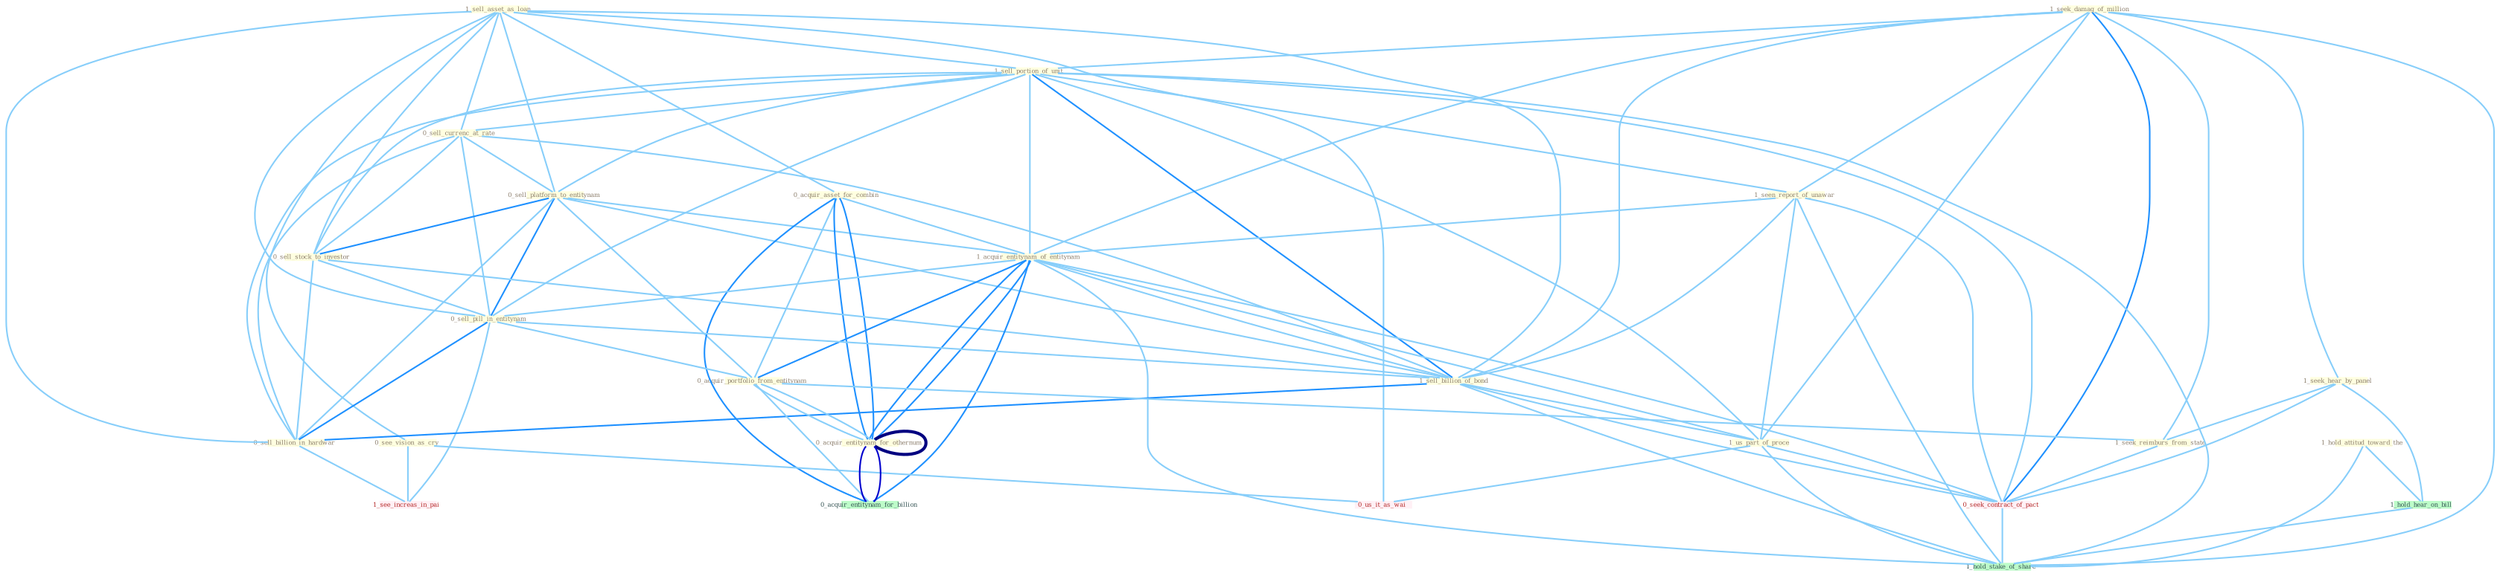Graph G{ 
    node
    [shape=polygon,style=filled,width=.5,height=.06,color="#BDFCC9",fixedsize=true,fontsize=4,
    fontcolor="#2f4f4f"];
    {node
    [color="#ffffe0", fontcolor="#8b7d6b"] "1_sell_asset_as_loan " "1_seek_damag_of_million " "1_sell_portion_of_unit " "0_sell_currenc_at_rate " "0_sell_platform_to_entitynam " "0_acquir_asset_for_combin " "1_seen_report_of_unawar " "0_sell_stock_to_investor " "1_acquir_entitynam_of_entitynam " "0_sell_pill_in_entitynam " "1_hold_attitud_toward_the " "1_sell_billion_of_bond " "0_see_vision_as_cry " "0_acquir_portfolio_from_entitynam " "1_seek_hear_by_panel " "0_acquir_entitynam_for_othernum " "1_seek_reimburs_from_state " "0_sell_billion_in_hardwar " "0_acquir_entitynam_for_othernum " "1_us_part_of_proce "}
{node [color="#fff0f5", fontcolor="#b22222"] "0_seek_contract_of_pact " "0_us_it_as_wai " "1_see_increas_in_pai "}
edge [color="#B0E2FF"];

	"1_sell_asset_as_loan " -- "1_sell_portion_of_unit " [w="1", color="#87cefa" ];
	"1_sell_asset_as_loan " -- "0_sell_currenc_at_rate " [w="1", color="#87cefa" ];
	"1_sell_asset_as_loan " -- "0_sell_platform_to_entitynam " [w="1", color="#87cefa" ];
	"1_sell_asset_as_loan " -- "0_acquir_asset_for_combin " [w="1", color="#87cefa" ];
	"1_sell_asset_as_loan " -- "0_sell_stock_to_investor " [w="1", color="#87cefa" ];
	"1_sell_asset_as_loan " -- "0_sell_pill_in_entitynam " [w="1", color="#87cefa" ];
	"1_sell_asset_as_loan " -- "1_sell_billion_of_bond " [w="1", color="#87cefa" ];
	"1_sell_asset_as_loan " -- "0_see_vision_as_cry " [w="1", color="#87cefa" ];
	"1_sell_asset_as_loan " -- "0_sell_billion_in_hardwar " [w="1", color="#87cefa" ];
	"1_sell_asset_as_loan " -- "0_us_it_as_wai " [w="1", color="#87cefa" ];
	"1_seek_damag_of_million " -- "1_sell_portion_of_unit " [w="1", color="#87cefa" ];
	"1_seek_damag_of_million " -- "1_seen_report_of_unawar " [w="1", color="#87cefa" ];
	"1_seek_damag_of_million " -- "1_acquir_entitynam_of_entitynam " [w="1", color="#87cefa" ];
	"1_seek_damag_of_million " -- "1_sell_billion_of_bond " [w="1", color="#87cefa" ];
	"1_seek_damag_of_million " -- "1_seek_hear_by_panel " [w="1", color="#87cefa" ];
	"1_seek_damag_of_million " -- "1_seek_reimburs_from_state " [w="1", color="#87cefa" ];
	"1_seek_damag_of_million " -- "1_us_part_of_proce " [w="1", color="#87cefa" ];
	"1_seek_damag_of_million " -- "0_seek_contract_of_pact " [w="2", color="#1e90ff" , len=0.8];
	"1_seek_damag_of_million " -- "1_hold_stake_of_share " [w="1", color="#87cefa" ];
	"1_sell_portion_of_unit " -- "0_sell_currenc_at_rate " [w="1", color="#87cefa" ];
	"1_sell_portion_of_unit " -- "0_sell_platform_to_entitynam " [w="1", color="#87cefa" ];
	"1_sell_portion_of_unit " -- "1_seen_report_of_unawar " [w="1", color="#87cefa" ];
	"1_sell_portion_of_unit " -- "0_sell_stock_to_investor " [w="1", color="#87cefa" ];
	"1_sell_portion_of_unit " -- "1_acquir_entitynam_of_entitynam " [w="1", color="#87cefa" ];
	"1_sell_portion_of_unit " -- "0_sell_pill_in_entitynam " [w="1", color="#87cefa" ];
	"1_sell_portion_of_unit " -- "1_sell_billion_of_bond " [w="2", color="#1e90ff" , len=0.8];
	"1_sell_portion_of_unit " -- "0_sell_billion_in_hardwar " [w="1", color="#87cefa" ];
	"1_sell_portion_of_unit " -- "1_us_part_of_proce " [w="1", color="#87cefa" ];
	"1_sell_portion_of_unit " -- "0_seek_contract_of_pact " [w="1", color="#87cefa" ];
	"1_sell_portion_of_unit " -- "1_hold_stake_of_share " [w="1", color="#87cefa" ];
	"0_sell_currenc_at_rate " -- "0_sell_platform_to_entitynam " [w="1", color="#87cefa" ];
	"0_sell_currenc_at_rate " -- "0_sell_stock_to_investor " [w="1", color="#87cefa" ];
	"0_sell_currenc_at_rate " -- "0_sell_pill_in_entitynam " [w="1", color="#87cefa" ];
	"0_sell_currenc_at_rate " -- "1_sell_billion_of_bond " [w="1", color="#87cefa" ];
	"0_sell_currenc_at_rate " -- "0_sell_billion_in_hardwar " [w="1", color="#87cefa" ];
	"0_sell_platform_to_entitynam " -- "0_sell_stock_to_investor " [w="2", color="#1e90ff" , len=0.8];
	"0_sell_platform_to_entitynam " -- "1_acquir_entitynam_of_entitynam " [w="1", color="#87cefa" ];
	"0_sell_platform_to_entitynam " -- "0_sell_pill_in_entitynam " [w="2", color="#1e90ff" , len=0.8];
	"0_sell_platform_to_entitynam " -- "1_sell_billion_of_bond " [w="1", color="#87cefa" ];
	"0_sell_platform_to_entitynam " -- "0_acquir_portfolio_from_entitynam " [w="1", color="#87cefa" ];
	"0_sell_platform_to_entitynam " -- "0_sell_billion_in_hardwar " [w="1", color="#87cefa" ];
	"0_acquir_asset_for_combin " -- "1_acquir_entitynam_of_entitynam " [w="1", color="#87cefa" ];
	"0_acquir_asset_for_combin " -- "0_acquir_portfolio_from_entitynam " [w="1", color="#87cefa" ];
	"0_acquir_asset_for_combin " -- "0_acquir_entitynam_for_othernum " [w="2", color="#1e90ff" , len=0.8];
	"0_acquir_asset_for_combin " -- "0_acquir_entitynam_for_othernum " [w="2", color="#1e90ff" , len=0.8];
	"0_acquir_asset_for_combin " -- "0_acquir_entitynam_for_billion " [w="2", color="#1e90ff" , len=0.8];
	"1_seen_report_of_unawar " -- "1_acquir_entitynam_of_entitynam " [w="1", color="#87cefa" ];
	"1_seen_report_of_unawar " -- "1_sell_billion_of_bond " [w="1", color="#87cefa" ];
	"1_seen_report_of_unawar " -- "1_us_part_of_proce " [w="1", color="#87cefa" ];
	"1_seen_report_of_unawar " -- "0_seek_contract_of_pact " [w="1", color="#87cefa" ];
	"1_seen_report_of_unawar " -- "1_hold_stake_of_share " [w="1", color="#87cefa" ];
	"0_sell_stock_to_investor " -- "0_sell_pill_in_entitynam " [w="1", color="#87cefa" ];
	"0_sell_stock_to_investor " -- "1_sell_billion_of_bond " [w="1", color="#87cefa" ];
	"0_sell_stock_to_investor " -- "0_sell_billion_in_hardwar " [w="1", color="#87cefa" ];
	"1_acquir_entitynam_of_entitynam " -- "0_sell_pill_in_entitynam " [w="1", color="#87cefa" ];
	"1_acquir_entitynam_of_entitynam " -- "1_sell_billion_of_bond " [w="1", color="#87cefa" ];
	"1_acquir_entitynam_of_entitynam " -- "0_acquir_portfolio_from_entitynam " [w="2", color="#1e90ff" , len=0.8];
	"1_acquir_entitynam_of_entitynam " -- "0_acquir_entitynam_for_othernum " [w="2", color="#1e90ff" , len=0.8];
	"1_acquir_entitynam_of_entitynam " -- "0_acquir_entitynam_for_othernum " [w="2", color="#1e90ff" , len=0.8];
	"1_acquir_entitynam_of_entitynam " -- "1_us_part_of_proce " [w="1", color="#87cefa" ];
	"1_acquir_entitynam_of_entitynam " -- "0_seek_contract_of_pact " [w="1", color="#87cefa" ];
	"1_acquir_entitynam_of_entitynam " -- "0_acquir_entitynam_for_billion " [w="2", color="#1e90ff" , len=0.8];
	"1_acquir_entitynam_of_entitynam " -- "1_hold_stake_of_share " [w="1", color="#87cefa" ];
	"0_sell_pill_in_entitynam " -- "1_sell_billion_of_bond " [w="1", color="#87cefa" ];
	"0_sell_pill_in_entitynam " -- "0_acquir_portfolio_from_entitynam " [w="1", color="#87cefa" ];
	"0_sell_pill_in_entitynam " -- "0_sell_billion_in_hardwar " [w="2", color="#1e90ff" , len=0.8];
	"0_sell_pill_in_entitynam " -- "1_see_increas_in_pai " [w="1", color="#87cefa" ];
	"1_hold_attitud_toward_the " -- "1_hold_hear_on_bill " [w="1", color="#87cefa" ];
	"1_hold_attitud_toward_the " -- "1_hold_stake_of_share " [w="1", color="#87cefa" ];
	"1_sell_billion_of_bond " -- "0_sell_billion_in_hardwar " [w="2", color="#1e90ff" , len=0.8];
	"1_sell_billion_of_bond " -- "1_us_part_of_proce " [w="1", color="#87cefa" ];
	"1_sell_billion_of_bond " -- "0_seek_contract_of_pact " [w="1", color="#87cefa" ];
	"1_sell_billion_of_bond " -- "1_hold_stake_of_share " [w="1", color="#87cefa" ];
	"0_see_vision_as_cry " -- "0_us_it_as_wai " [w="1", color="#87cefa" ];
	"0_see_vision_as_cry " -- "1_see_increas_in_pai " [w="1", color="#87cefa" ];
	"0_acquir_portfolio_from_entitynam " -- "0_acquir_entitynam_for_othernum " [w="1", color="#87cefa" ];
	"0_acquir_portfolio_from_entitynam " -- "1_seek_reimburs_from_state " [w="1", color="#87cefa" ];
	"0_acquir_portfolio_from_entitynam " -- "0_acquir_entitynam_for_othernum " [w="1", color="#87cefa" ];
	"0_acquir_portfolio_from_entitynam " -- "0_acquir_entitynam_for_billion " [w="1", color="#87cefa" ];
	"1_seek_hear_by_panel " -- "1_seek_reimburs_from_state " [w="1", color="#87cefa" ];
	"1_seek_hear_by_panel " -- "0_seek_contract_of_pact " [w="1", color="#87cefa" ];
	"1_seek_hear_by_panel " -- "1_hold_hear_on_bill " [w="1", color="#87cefa" ];
	"0_acquir_entitynam_for_othernum " -- "0_acquir_entitynam_for_othernum " [w="4", style=bold, color="#000080", len=0.4];
	"0_acquir_entitynam_for_othernum " -- "0_acquir_entitynam_for_billion " [w="3", color="#0000cd" , len=0.6];
	"1_seek_reimburs_from_state " -- "0_seek_contract_of_pact " [w="1", color="#87cefa" ];
	"0_sell_billion_in_hardwar " -- "1_see_increas_in_pai " [w="1", color="#87cefa" ];
	"0_acquir_entitynam_for_othernum " -- "0_acquir_entitynam_for_billion " [w="3", color="#0000cd" , len=0.6];
	"1_us_part_of_proce " -- "0_seek_contract_of_pact " [w="1", color="#87cefa" ];
	"1_us_part_of_proce " -- "0_us_it_as_wai " [w="1", color="#87cefa" ];
	"1_us_part_of_proce " -- "1_hold_stake_of_share " [w="1", color="#87cefa" ];
	"0_seek_contract_of_pact " -- "1_hold_stake_of_share " [w="1", color="#87cefa" ];
	"1_hold_hear_on_bill " -- "1_hold_stake_of_share " [w="1", color="#87cefa" ];
}